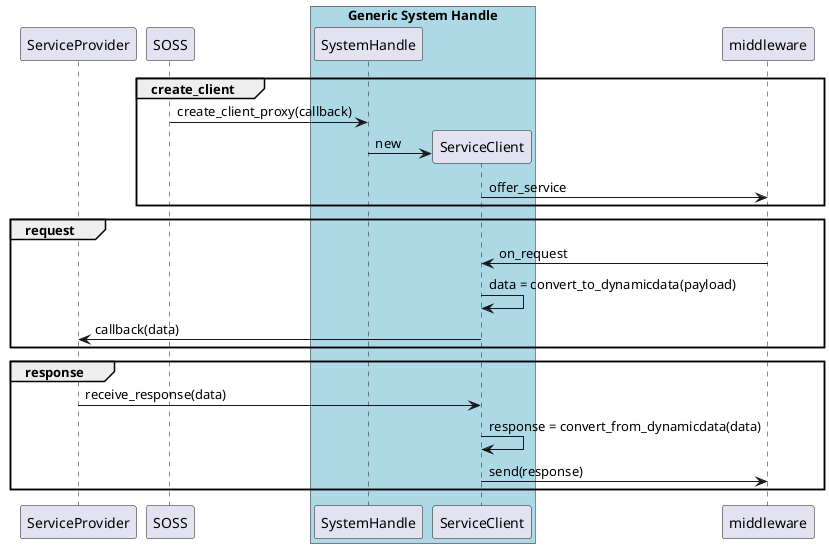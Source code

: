 @startuml


participant ServiceProvider


group #transparent create_client
    SOSS -> "SystemHandle" as SH : create_client_proxy(callback)
    create ServiceClient
    SH -> ServiceClient : new
    ServiceClient -> middleware : offer_service
end


group #transparent request
    middleware -> ServiceClient : on_request
    ServiceClient -> ServiceClient : data = convert_to_dynamicdata(payload)
    ServiceClient -> ServiceProvider : callback(data)
end


group #transparent response
    ServiceProvider -> ServiceClient : receive_response(data)
    ServiceClient -> ServiceClient : response = convert_from_dynamicdata(data)
    ServiceClient -> middleware : send(response)
end


box "Generic System Handle" #LightBlue
        participant SH
        participant ServiceClient
end box


participant middleware


@enduml